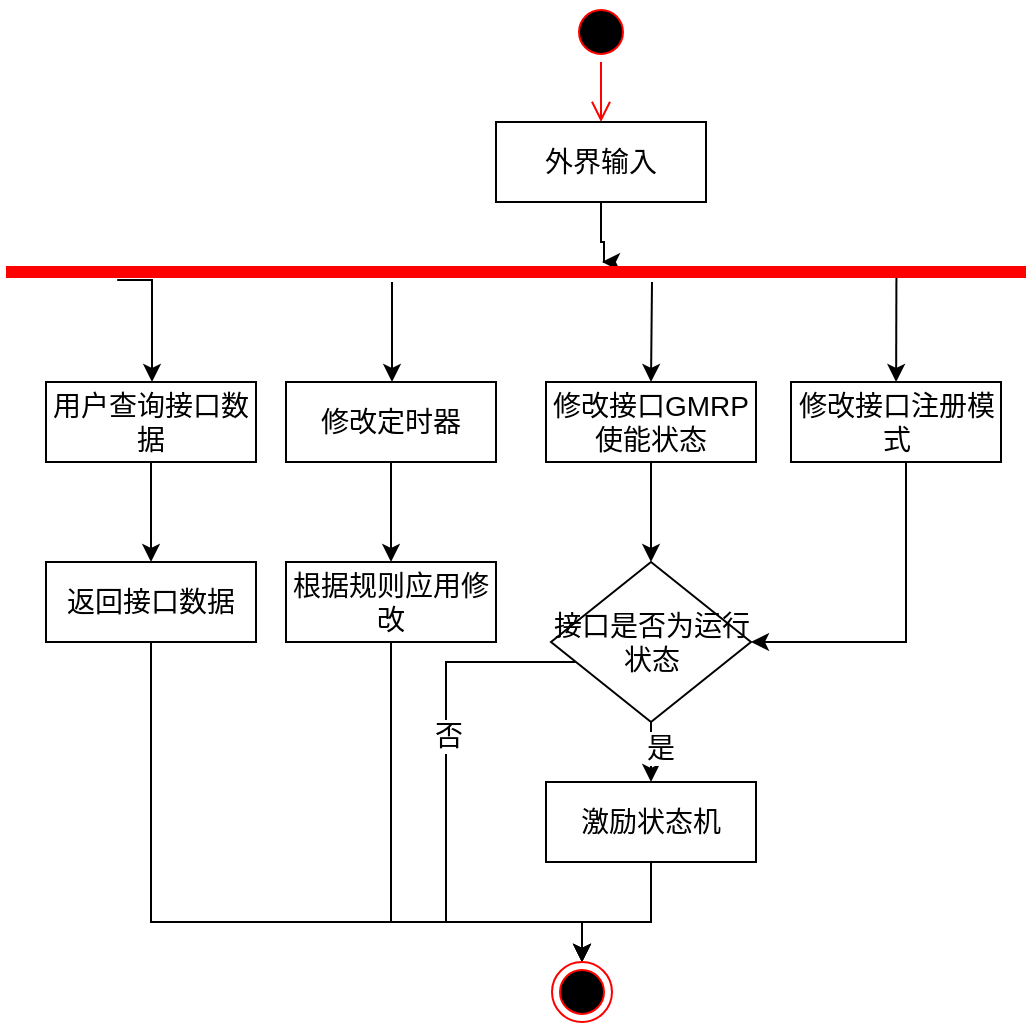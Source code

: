 <mxfile version="22.1.7" type="github">
  <diagram name="第 1 页" id="0bH4pYFg5oV5JxrE2yF3">
    <mxGraphModel dx="786" dy="471" grid="1" gridSize="10" guides="1" tooltips="1" connect="1" arrows="1" fold="1" page="1" pageScale="1" pageWidth="827" pageHeight="1169" math="0" shadow="0">
      <root>
        <mxCell id="0" />
        <mxCell id="1" parent="0" />
        <mxCell id="oPY1Ncre_d-TjwIFAjwB-1" value="" style="ellipse;html=1;shape=startState;fillColor=#000000;strokeColor=#ff0000;" vertex="1" parent="1">
          <mxGeometry x="342.5" y="80" width="30" height="30" as="geometry" />
        </mxCell>
        <mxCell id="oPY1Ncre_d-TjwIFAjwB-2" value="" style="html=1;verticalAlign=bottom;endArrow=open;endSize=8;strokeColor=#ff0000;rounded=0;entryX=0.5;entryY=0;entryDx=0;entryDy=0;" edge="1" parent="1" source="oPY1Ncre_d-TjwIFAjwB-1" target="oPY1Ncre_d-TjwIFAjwB-4">
          <mxGeometry relative="1" as="geometry">
            <mxPoint x="355" y="140" as="targetPoint" />
          </mxGeometry>
        </mxCell>
        <mxCell id="oPY1Ncre_d-TjwIFAjwB-3" style="edgeStyle=orthogonalEdgeStyle;rounded=0;orthogonalLoop=1;jettySize=auto;html=1;entryX=0.5;entryY=0;entryDx=0;entryDy=0;" edge="1" parent="1" source="oPY1Ncre_d-TjwIFAjwB-4">
          <mxGeometry relative="1" as="geometry">
            <mxPoint x="358" y="210" as="targetPoint" />
            <Array as="points">
              <mxPoint x="358" y="200" />
              <mxPoint x="359" y="200" />
            </Array>
          </mxGeometry>
        </mxCell>
        <mxCell id="oPY1Ncre_d-TjwIFAjwB-4" value="&lt;font style=&quot;font-size: 14px;&quot;&gt;外界输入&lt;/font&gt;" style="html=1;whiteSpace=wrap;" vertex="1" parent="1">
          <mxGeometry x="305" y="140" width="105" height="40" as="geometry" />
        </mxCell>
        <mxCell id="oPY1Ncre_d-TjwIFAjwB-25" style="edgeStyle=orthogonalEdgeStyle;rounded=0;orthogonalLoop=1;jettySize=auto;html=1;exitX=0.109;exitY=0.9;exitDx=0;exitDy=0;exitPerimeter=0;" edge="1" parent="1" source="oPY1Ncre_d-TjwIFAjwB-23" target="oPY1Ncre_d-TjwIFAjwB-26">
          <mxGeometry relative="1" as="geometry">
            <mxPoint x="200" y="280" as="targetPoint" />
            <Array as="points">
              <mxPoint x="133" y="219" />
            </Array>
          </mxGeometry>
        </mxCell>
        <mxCell id="oPY1Ncre_d-TjwIFAjwB-31" style="rounded=0;orthogonalLoop=1;jettySize=auto;html=1;entryX=0.5;entryY=0;entryDx=0;entryDy=0;" edge="1" parent="1" target="oPY1Ncre_d-TjwIFAjwB-29">
          <mxGeometry relative="1" as="geometry">
            <mxPoint x="383" y="220" as="sourcePoint" />
          </mxGeometry>
        </mxCell>
        <mxCell id="oPY1Ncre_d-TjwIFAjwB-37" style="rounded=0;orthogonalLoop=1;jettySize=auto;html=1;exitX=0.873;exitY=0.2;exitDx=0;exitDy=0;exitPerimeter=0;" edge="1" parent="1" source="oPY1Ncre_d-TjwIFAjwB-23" target="oPY1Ncre_d-TjwIFAjwB-36">
          <mxGeometry relative="1" as="geometry" />
        </mxCell>
        <mxCell id="oPY1Ncre_d-TjwIFAjwB-40" style="edgeStyle=orthogonalEdgeStyle;rounded=0;orthogonalLoop=1;jettySize=auto;html=1;" edge="1" parent="1" source="oPY1Ncre_d-TjwIFAjwB-23" target="oPY1Ncre_d-TjwIFAjwB-39">
          <mxGeometry relative="1" as="geometry">
            <Array as="points">
              <mxPoint x="253" y="230" />
              <mxPoint x="253" y="230" />
            </Array>
          </mxGeometry>
        </mxCell>
        <mxCell id="oPY1Ncre_d-TjwIFAjwB-23" value="" style="shape=line;html=1;strokeWidth=6;strokeColor=#ff0000;" vertex="1" parent="1">
          <mxGeometry x="60" y="210" width="510" height="10" as="geometry" />
        </mxCell>
        <mxCell id="oPY1Ncre_d-TjwIFAjwB-28" style="edgeStyle=orthogonalEdgeStyle;rounded=0;orthogonalLoop=1;jettySize=auto;html=1;" edge="1" parent="1" source="oPY1Ncre_d-TjwIFAjwB-26" target="oPY1Ncre_d-TjwIFAjwB-27">
          <mxGeometry relative="1" as="geometry" />
        </mxCell>
        <mxCell id="oPY1Ncre_d-TjwIFAjwB-26" value="&lt;span style=&quot;font-size: 14px;&quot;&gt;用户查询接口数据&lt;/span&gt;" style="html=1;whiteSpace=wrap;" vertex="1" parent="1">
          <mxGeometry x="80" y="270" width="105" height="40" as="geometry" />
        </mxCell>
        <mxCell id="oPY1Ncre_d-TjwIFAjwB-50" style="edgeStyle=orthogonalEdgeStyle;rounded=0;orthogonalLoop=1;jettySize=auto;html=1;" edge="1" parent="1" source="oPY1Ncre_d-TjwIFAjwB-27" target="oPY1Ncre_d-TjwIFAjwB-43">
          <mxGeometry relative="1" as="geometry">
            <Array as="points">
              <mxPoint x="133" y="540" />
              <mxPoint x="348" y="540" />
            </Array>
          </mxGeometry>
        </mxCell>
        <mxCell id="oPY1Ncre_d-TjwIFAjwB-27" value="&lt;span style=&quot;font-size: 14px;&quot;&gt;返回接口数据&lt;/span&gt;" style="html=1;whiteSpace=wrap;" vertex="1" parent="1">
          <mxGeometry x="80" y="360" width="105" height="40" as="geometry" />
        </mxCell>
        <mxCell id="oPY1Ncre_d-TjwIFAjwB-33" style="edgeStyle=orthogonalEdgeStyle;rounded=0;orthogonalLoop=1;jettySize=auto;html=1;entryX=0.5;entryY=0;entryDx=0;entryDy=0;" edge="1" parent="1" source="oPY1Ncre_d-TjwIFAjwB-29" target="oPY1Ncre_d-TjwIFAjwB-32">
          <mxGeometry relative="1" as="geometry" />
        </mxCell>
        <mxCell id="oPY1Ncre_d-TjwIFAjwB-29" value="&lt;span style=&quot;font-size: 14px;&quot;&gt;修改接口GMRP使能状态&lt;/span&gt;" style="html=1;whiteSpace=wrap;" vertex="1" parent="1">
          <mxGeometry x="330" y="270" width="105" height="40" as="geometry" />
        </mxCell>
        <mxCell id="oPY1Ncre_d-TjwIFAjwB-35" style="edgeStyle=orthogonalEdgeStyle;rounded=0;orthogonalLoop=1;jettySize=auto;html=1;" edge="1" parent="1" source="oPY1Ncre_d-TjwIFAjwB-32" target="oPY1Ncre_d-TjwIFAjwB-34">
          <mxGeometry relative="1" as="geometry" />
        </mxCell>
        <mxCell id="oPY1Ncre_d-TjwIFAjwB-49" value="&lt;font style=&quot;font-size: 14px;&quot;&gt;是&lt;/font&gt;" style="edgeLabel;html=1;align=center;verticalAlign=middle;resizable=0;points=[];" vertex="1" connectable="0" parent="oPY1Ncre_d-TjwIFAjwB-35">
          <mxGeometry x="0.3" y="4" relative="1" as="geometry">
            <mxPoint as="offset" />
          </mxGeometry>
        </mxCell>
        <mxCell id="oPY1Ncre_d-TjwIFAjwB-47" style="edgeStyle=orthogonalEdgeStyle;rounded=0;orthogonalLoop=1;jettySize=auto;html=1;entryX=0.5;entryY=0;entryDx=0;entryDy=0;" edge="1" parent="1" source="oPY1Ncre_d-TjwIFAjwB-32" target="oPY1Ncre_d-TjwIFAjwB-43">
          <mxGeometry relative="1" as="geometry">
            <Array as="points">
              <mxPoint x="280" y="410" />
              <mxPoint x="280" y="540" />
              <mxPoint x="348" y="540" />
            </Array>
          </mxGeometry>
        </mxCell>
        <mxCell id="oPY1Ncre_d-TjwIFAjwB-48" value="&lt;font style=&quot;font-size: 14px;&quot;&gt;否&lt;/font&gt;" style="edgeLabel;html=1;align=center;verticalAlign=middle;resizable=0;points=[];" vertex="1" connectable="0" parent="oPY1Ncre_d-TjwIFAjwB-47">
          <mxGeometry x="-0.29" y="1" relative="1" as="geometry">
            <mxPoint y="1" as="offset" />
          </mxGeometry>
        </mxCell>
        <mxCell id="oPY1Ncre_d-TjwIFAjwB-32" value="&lt;font style=&quot;font-size: 14px;&quot;&gt;接口是否为运行状态&lt;/font&gt;" style="rhombus;whiteSpace=wrap;html=1;" vertex="1" parent="1">
          <mxGeometry x="332.5" y="360" width="100" height="80" as="geometry" />
        </mxCell>
        <mxCell id="oPY1Ncre_d-TjwIFAjwB-44" style="edgeStyle=orthogonalEdgeStyle;rounded=0;orthogonalLoop=1;jettySize=auto;html=1;entryX=0.5;entryY=0;entryDx=0;entryDy=0;" edge="1" parent="1" source="oPY1Ncre_d-TjwIFAjwB-34" target="oPY1Ncre_d-TjwIFAjwB-43">
          <mxGeometry relative="1" as="geometry">
            <Array as="points">
              <mxPoint x="383" y="540" />
              <mxPoint x="348" y="540" />
            </Array>
          </mxGeometry>
        </mxCell>
        <mxCell id="oPY1Ncre_d-TjwIFAjwB-34" value="&lt;span style=&quot;font-size: 14px;&quot;&gt;激励状态机&lt;/span&gt;" style="html=1;whiteSpace=wrap;" vertex="1" parent="1">
          <mxGeometry x="330" y="470" width="105" height="40" as="geometry" />
        </mxCell>
        <mxCell id="oPY1Ncre_d-TjwIFAjwB-38" style="edgeStyle=orthogonalEdgeStyle;rounded=0;orthogonalLoop=1;jettySize=auto;html=1;entryX=1;entryY=0.5;entryDx=0;entryDy=0;" edge="1" parent="1" source="oPY1Ncre_d-TjwIFAjwB-36" target="oPY1Ncre_d-TjwIFAjwB-32">
          <mxGeometry relative="1" as="geometry">
            <Array as="points">
              <mxPoint x="510" y="400" />
            </Array>
          </mxGeometry>
        </mxCell>
        <mxCell id="oPY1Ncre_d-TjwIFAjwB-36" value="&lt;span style=&quot;font-size: 14px;&quot;&gt;修改接口注册模式&lt;/span&gt;" style="html=1;whiteSpace=wrap;" vertex="1" parent="1">
          <mxGeometry x="452.5" y="270" width="105" height="40" as="geometry" />
        </mxCell>
        <mxCell id="oPY1Ncre_d-TjwIFAjwB-42" style="edgeStyle=orthogonalEdgeStyle;rounded=0;orthogonalLoop=1;jettySize=auto;html=1;entryX=0.5;entryY=0;entryDx=0;entryDy=0;" edge="1" parent="1" source="oPY1Ncre_d-TjwIFAjwB-39" target="oPY1Ncre_d-TjwIFAjwB-41">
          <mxGeometry relative="1" as="geometry" />
        </mxCell>
        <mxCell id="oPY1Ncre_d-TjwIFAjwB-39" value="&lt;span style=&quot;font-size: 14px;&quot;&gt;修改定时器&lt;/span&gt;" style="html=1;whiteSpace=wrap;" vertex="1" parent="1">
          <mxGeometry x="200" y="270" width="105" height="40" as="geometry" />
        </mxCell>
        <mxCell id="oPY1Ncre_d-TjwIFAjwB-45" style="edgeStyle=orthogonalEdgeStyle;rounded=0;orthogonalLoop=1;jettySize=auto;html=1;entryX=0.5;entryY=0;entryDx=0;entryDy=0;" edge="1" parent="1" source="oPY1Ncre_d-TjwIFAjwB-41" target="oPY1Ncre_d-TjwIFAjwB-43">
          <mxGeometry relative="1" as="geometry">
            <Array as="points">
              <mxPoint x="253" y="540" />
              <mxPoint x="348" y="540" />
            </Array>
          </mxGeometry>
        </mxCell>
        <mxCell id="oPY1Ncre_d-TjwIFAjwB-41" value="&lt;span style=&quot;font-size: 14px;&quot;&gt;根据规则应用修改&lt;/span&gt;" style="html=1;whiteSpace=wrap;" vertex="1" parent="1">
          <mxGeometry x="200" y="360" width="105" height="40" as="geometry" />
        </mxCell>
        <mxCell id="oPY1Ncre_d-TjwIFAjwB-43" value="" style="ellipse;html=1;shape=endState;fillColor=#000000;strokeColor=#ff0000;" vertex="1" parent="1">
          <mxGeometry x="333" y="560" width="30" height="30" as="geometry" />
        </mxCell>
      </root>
    </mxGraphModel>
  </diagram>
</mxfile>
